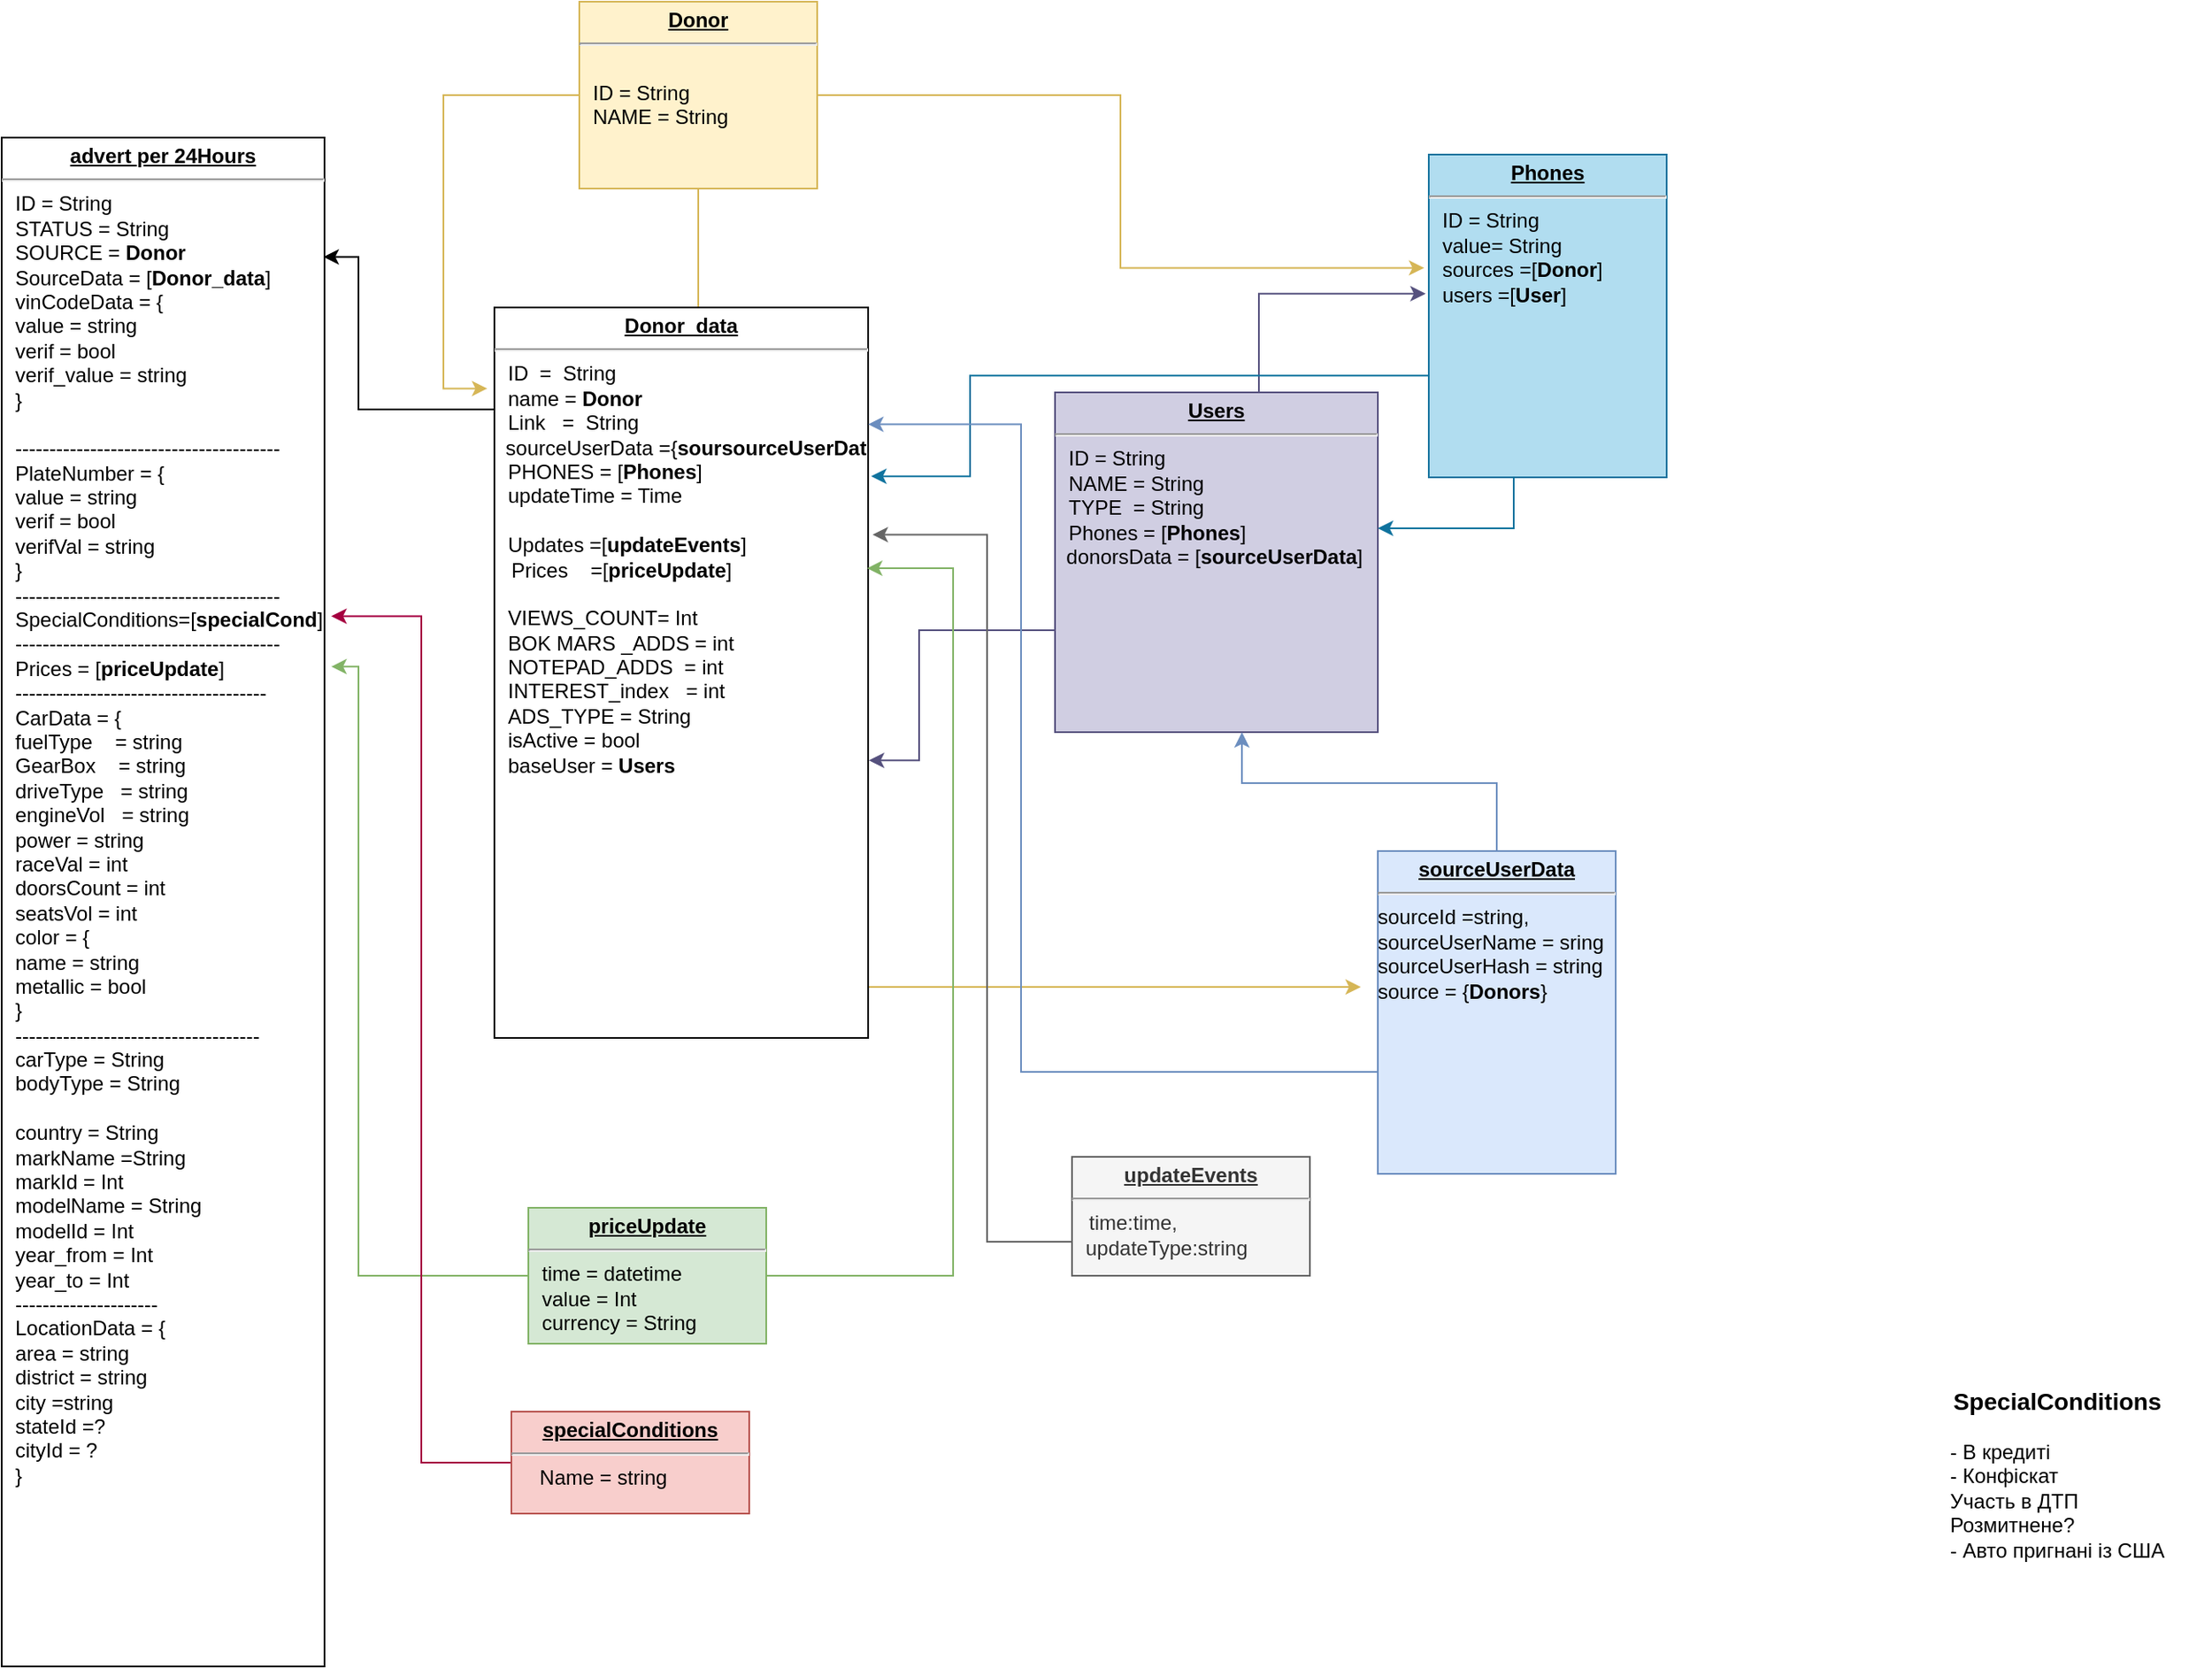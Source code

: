 <mxfile version="18.0.1" type="github">
  <diagram name="Page-1" id="a7904f86-f2b4-8e86-fa97-74104820619b">
    <mxGraphModel dx="1811" dy="1230" grid="1" gridSize="10" guides="1" tooltips="1" connect="1" arrows="1" fold="1" page="1" pageScale="1" pageWidth="1100" pageHeight="850" background="none" math="0" shadow="0">
      <root>
        <mxCell id="0" />
        <mxCell id="1" parent="0" />
        <mxCell id="24794b860abc3c2d-1" value="&lt;p style=&quot;margin: 0px ; margin-top: 4px ; text-align: center ; text-decoration: underline&quot;&gt;&lt;b&gt;advert per 24Hours&lt;/b&gt;&lt;br&gt;&lt;/p&gt;&lt;hr&gt;&lt;p style=&quot;margin: 0px ; margin-left: 8px&quot;&gt;ID = String&lt;/p&gt;&lt;p style=&quot;margin: 0px ; margin-left: 8px&quot;&gt;STATUS = String&lt;br&gt;SOURCE = &lt;b&gt;Donor&lt;/b&gt;&lt;br&gt;SourceData = [&lt;b&gt;Donor_data&lt;/b&gt;]&lt;br&gt;&lt;/p&gt;&lt;p style=&quot;margin: 0px ; margin-left: 8px&quot;&gt;vinCodeData = {&lt;/p&gt;&lt;p style=&quot;margin: 0px ; margin-left: 8px&quot;&gt;&lt;span&gt; &lt;span&gt; &lt;/span&gt;value = string&lt;br&gt;&lt;span&gt; &lt;/span&gt;&lt;span&gt; &lt;/span&gt;verif   = bool&lt;/span&gt;&lt;/p&gt;&lt;p style=&quot;margin: 0px ; margin-left: 8px&quot;&gt;&lt;span&gt;&lt;span&gt; &lt;/span&gt;verif_value = string&lt;br&gt;&lt;/span&gt;&lt;/p&gt;&lt;p style=&quot;margin: 0px ; margin-left: 8px&quot;&gt;&lt;span&gt;&lt;span&gt; &lt;/span&gt;&lt;span&gt; &lt;/span&gt;}&lt;/span&gt;&lt;/p&gt;&lt;p style=&quot;margin: 0px ; margin-left: 8px&quot;&gt;&lt;br&gt;&lt;/p&gt;&lt;p style=&quot;margin: 0px ; margin-left: 8px&quot;&gt;&lt;span&gt;---------------------------------------&lt;br&gt;&lt;/span&gt;&lt;/p&gt;&lt;p style=&quot;margin: 0px ; margin-left: 8px&quot;&gt;PlateNumber = {&lt;/p&gt;&lt;p style=&quot;margin: 0px ; margin-left: 8px&quot;&gt;&lt;span&gt; &lt;/span&gt;value = string&lt;br&gt;&lt;span&gt; &lt;/span&gt;verif = bool&lt;br&gt;&lt;span&gt; &lt;/span&gt;verifVal = string&lt;br&gt;&lt;/p&gt;&lt;p style=&quot;margin: 0px ; margin-left: 8px&quot;&gt;&lt;span&gt; &lt;/span&gt;}&lt;/p&gt;&lt;p style=&quot;margin: 0px ; margin-left: 8px&quot;&gt;---------------------------------------&lt;br&gt;&lt;/p&gt;&lt;p style=&quot;margin: 0px 0px 0px 8px&quot;&gt;SpecialСonditions=[&lt;b&gt;specialCond&lt;/b&gt;]&lt;/p&gt;&lt;p style=&quot;margin: 0px ; margin-left: 8px&quot;&gt;---------------------------------------&lt;br&gt;&lt;/p&gt;&lt;p style=&quot;margin: 0px ; margin-left: 8px&quot;&gt;Prices = [&lt;b&gt;priceUpdate&lt;/b&gt;]&lt;br&gt;&lt;/p&gt;&lt;p style=&quot;margin: 0px ; margin-left: 8px&quot;&gt;-------------------------------------&lt;/p&gt;&lt;p style=&quot;margin: 0px ; margin-left: 8px&quot;&gt;CarData = {&lt;/p&gt;&lt;p style=&quot;margin: 0px ; margin-left: 8px&quot;&gt;&lt;span&gt; &lt;/span&gt;fuelType&amp;nbsp;&amp;nbsp;&amp;nbsp; = string&lt;/p&gt;&lt;p style=&quot;margin: 0px ; margin-left: 8px&quot;&gt;GearBox&amp;nbsp;&amp;nbsp;&amp;nbsp; = string&lt;/p&gt;&lt;p style=&quot;margin: 0px ; margin-left: 8px&quot;&gt;driveType&amp;nbsp;&amp;nbsp; = string&lt;/p&gt;&lt;p style=&quot;margin: 0px ; margin-left: 8px&quot;&gt;engineVol&amp;nbsp;&amp;nbsp; = string&lt;/p&gt;&lt;p style=&quot;margin: 0px ; margin-left: 8px&quot;&gt;power = string&lt;br&gt;&lt;/p&gt;&lt;p style=&quot;margin: 0px ; margin-left: 8px&quot;&gt;raceVal = int&lt;/p&gt;&lt;p style=&quot;margin: 0px ; margin-left: 8px&quot;&gt;doorsCount = int&lt;/p&gt;&lt;p style=&quot;margin: 0px ; margin-left: 8px&quot;&gt;seatsVol = int&lt;/p&gt;&lt;p style=&quot;margin: 0px ; margin-left: 8px&quot;&gt;color = {&lt;/p&gt;&lt;p style=&quot;margin: 0px ; margin-left: 8px&quot;&gt;name = string&lt;/p&gt;&lt;p style=&quot;margin: 0px ; margin-left: 8px&quot;&gt;metallic = bool&lt;br&gt;&lt;/p&gt;&lt;p style=&quot;margin: 0px ; margin-left: 8px&quot;&gt;}&lt;/p&gt;&lt;p style=&quot;margin: 0px ; margin-left: 8px&quot;&gt;------------------------------------&lt;/p&gt;&lt;p style=&quot;margin: 0px ; margin-left: 8px&quot;&gt;&lt;span style=&quot;background-color: rgb(255 , 255 , 255)&quot;&gt;carType = String&lt;/span&gt;&lt;/p&gt;&lt;p style=&quot;margin: 0px ; margin-left: 8px&quot;&gt;bodyType = String&lt;/p&gt;&lt;p style=&quot;margin: 0px ; margin-left: 8px&quot;&gt;&lt;br&gt;&lt;/p&gt;&lt;p style=&quot;margin: 0px ; margin-left: 8px&quot;&gt;country = String&lt;/p&gt;&lt;p style=&quot;margin: 0px ; margin-left: 8px&quot;&gt;markName =String&lt;/p&gt;&lt;p style=&quot;margin: 0px ; margin-left: 8px&quot;&gt;markId = Int&lt;/p&gt;&lt;p style=&quot;margin: 0px ; margin-left: 8px&quot;&gt;modelName = String&lt;/p&gt;&lt;p style=&quot;margin: 0px ; margin-left: 8px&quot;&gt;modelId = Int&lt;/p&gt;&lt;p style=&quot;margin: 0px ; margin-left: 8px&quot;&gt;year_from = Int&lt;/p&gt;&lt;p style=&quot;margin: 0px ; margin-left: 8px&quot;&gt;year_to = Int&lt;/p&gt;&lt;p style=&quot;margin: 0px ; margin-left: 8px&quot;&gt;&lt;span&gt; &lt;/span&gt;---------------------&lt;/p&gt;&lt;p style=&quot;margin: 0px ; margin-left: 8px&quot;&gt;LocationData = {&lt;/p&gt;&lt;p style=&quot;margin: 0px ; margin-left: 8px&quot;&gt;area = string&lt;br&gt;&lt;/p&gt;&lt;p style=&quot;margin: 0px ; margin-left: 8px&quot;&gt;district = string&lt;/p&gt;&lt;p style=&quot;margin: 0px ; margin-left: 8px&quot;&gt;city =string&lt;/p&gt;&lt;p style=&quot;margin: 0px ; margin-left: 8px&quot;&gt;stateId =?&lt;/p&gt;&lt;p style=&quot;margin: 0px ; margin-left: 8px&quot;&gt;cityId = ?&lt;/p&gt;&lt;p style=&quot;margin: 0px ; margin-left: 8px&quot;&gt;}&lt;/p&gt;&lt;p style=&quot;margin: 0px ; margin-left: 8px&quot;&gt;&lt;br&gt;&lt;/p&gt;&lt;p style=&quot;margin: 0px ; margin-left: 8px&quot;&gt;&lt;br&gt;&lt;/p&gt;&lt;p style=&quot;margin: 0px ; margin-left: 8px&quot;&gt;&lt;br&gt;&lt;/p&gt;&lt;p style=&quot;margin: 0px ; margin-left: 8px&quot;&gt;&lt;br&gt;&lt;/p&gt;&lt;p style=&quot;margin: 0px ; margin-left: 8px&quot;&gt;&lt;br&gt;&lt;/p&gt;&lt;p style=&quot;margin: 0px ; margin-left: 8px&quot;&gt;&lt;br&gt;&lt;/p&gt;" style="verticalAlign=top;align=left;overflow=fill;fontSize=12;fontFamily=Helvetica;html=1;rounded=0;shadow=0;comic=0;labelBackgroundColor=none;strokeWidth=1" parent="1" vertex="1">
          <mxGeometry x="-260" y="-360" width="190" height="900" as="geometry" />
        </mxCell>
        <mxCell id="nhno9NxQIb300grrD1jO-25" value="" style="edgeStyle=elbowEdgeStyle;rounded=0;orthogonalLoop=1;jettySize=auto;html=1;fontSize=12;entryX=-0.013;entryY=0.431;entryDx=0;entryDy=0;entryPerimeter=0;fillColor=#d0cee2;strokeColor=#56517e;" parent="1" source="24794b860abc3c2d-17" target="_MbS539FBpBQaepYveTc-13" edge="1">
          <mxGeometry relative="1" as="geometry">
            <mxPoint x="455" y="-290" as="targetPoint" />
            <Array as="points">
              <mxPoint x="480" y="-220" />
            </Array>
          </mxGeometry>
        </mxCell>
        <mxCell id="nhno9NxQIb300grrD1jO-29" value="" style="edgeStyle=elbowEdgeStyle;rounded=0;orthogonalLoop=1;jettySize=auto;html=1;fontSize=12;entryX=1.002;entryY=0.62;entryDx=0;entryDy=0;entryPerimeter=0;fillColor=#d0cee2;strokeColor=#56517e;" parent="1" source="24794b860abc3c2d-17" target="iJOecmcDZauGZsiT4Fyy-1" edge="1">
          <mxGeometry relative="1" as="geometry">
            <Array as="points">
              <mxPoint x="280" y="-70" />
              <mxPoint x="260" y="10" />
              <mxPoint x="270" y="10" />
            </Array>
          </mxGeometry>
        </mxCell>
        <mxCell id="24794b860abc3c2d-17" value="&lt;p style=&quot;margin: 0px ; margin-top: 4px ; text-align: center ; text-decoration: underline&quot;&gt;&lt;b&gt;Users&lt;/b&gt;&lt;br&gt;&lt;/p&gt;&lt;hr&gt;&lt;p style=&quot;margin: 0px ; margin-left: 8px&quot;&gt;ID = String&lt;/p&gt;&lt;p style=&quot;margin: 0px ; margin-left: 8px&quot;&gt;NAME = String&lt;/p&gt;&lt;p style=&quot;margin: 0px ; margin-left: 8px&quot;&gt;TYPE&amp;nbsp; = String&lt;/p&gt;&lt;p style=&quot;margin: 0px ; margin-left: 8px&quot;&gt;Phones = [&lt;b&gt;Phones&lt;/b&gt;]&lt;br&gt;&lt;/p&gt;&amp;nbsp; donorsData = [&lt;b&gt;sourceUserData&lt;/b&gt;]&lt;br&gt;&lt;p style=&quot;margin: 0px ; margin-left: 8px&quot;&gt;&lt;br&gt;&lt;/p&gt;" style="verticalAlign=top;align=left;overflow=fill;fontSize=12;fontFamily=Helvetica;html=1;rounded=0;shadow=0;comic=0;labelBackgroundColor=none;strokeWidth=1;fillColor=#d0cee2;strokeColor=#56517e;" parent="1" vertex="1">
          <mxGeometry x="360" y="-210" width="190" height="200" as="geometry" />
        </mxCell>
        <mxCell id="nhno9NxQIb300grrD1jO-19" value="" style="edgeStyle=elbowEdgeStyle;rounded=0;orthogonalLoop=1;jettySize=auto;html=1;fontSize=12;entryX=-0.019;entryY=0.111;entryDx=0;entryDy=0;entryPerimeter=0;fillColor=#fff2cc;strokeColor=#d6b656;" parent="1" source="24794b860abc3c2d-18" target="iJOecmcDZauGZsiT4Fyy-1" edge="1">
          <mxGeometry relative="1" as="geometry">
            <mxPoint x="20" y="-200" as="targetPoint" />
            <Array as="points">
              <mxPoint y="-290" />
            </Array>
          </mxGeometry>
        </mxCell>
        <mxCell id="nhno9NxQIb300grrD1jO-23" value="" style="edgeStyle=elbowEdgeStyle;rounded=0;orthogonalLoop=1;jettySize=auto;html=1;fontSize=12;entryX=-0.019;entryY=0.351;entryDx=0;entryDy=0;entryPerimeter=0;fillColor=#fff2cc;strokeColor=#d6b656;" parent="1" source="24794b860abc3c2d-18" target="_MbS539FBpBQaepYveTc-13" edge="1">
          <mxGeometry relative="1" as="geometry">
            <mxPoint x="300" y="-385" as="targetPoint" />
          </mxGeometry>
        </mxCell>
        <mxCell id="nhno9NxQIb300grrD1jO-26" value="" style="edgeStyle=elbowEdgeStyle;rounded=0;orthogonalLoop=1;jettySize=auto;html=1;fontSize=12;elbow=vertical;fillColor=#fff2cc;strokeColor=#d6b656;" parent="1" source="24794b860abc3c2d-18" edge="1">
          <mxGeometry relative="1" as="geometry">
            <mxPoint x="540" y="140" as="targetPoint" />
            <Array as="points">
              <mxPoint x="540" y="140" />
            </Array>
          </mxGeometry>
        </mxCell>
        <mxCell id="24794b860abc3c2d-18" value="&lt;p style=&quot;margin: 0px ; margin-top: 4px ; text-align: center ; text-decoration: underline&quot;&gt;&lt;b&gt;Donor&lt;/b&gt;&lt;br&gt;&lt;/p&gt;&lt;hr&gt;&lt;p style=&quot;margin: 0px ; margin-left: 8px&quot;&gt;&lt;br&gt;ID = String&lt;/p&gt;&lt;p style=&quot;margin: 0px ; margin-left: 8px&quot;&gt;NAME = String&lt;br&gt;&lt;/p&gt;" style="verticalAlign=top;align=left;overflow=fill;fontSize=12;fontFamily=Helvetica;html=1;rounded=0;shadow=0;comic=0;labelBackgroundColor=none;strokeWidth=1;fillColor=#fff2cc;strokeColor=#d6b656;" parent="1" vertex="1">
          <mxGeometry x="80" y="-440" width="140" height="110" as="geometry" />
        </mxCell>
        <mxCell id="nhno9NxQIb300grrD1jO-13" value="" style="edgeStyle=elbowEdgeStyle;rounded=0;orthogonalLoop=1;jettySize=auto;html=1;entryX=0.997;entryY=0.078;entryDx=0;entryDy=0;entryPerimeter=0;" parent="1" source="iJOecmcDZauGZsiT4Fyy-1" target="24794b860abc3c2d-1" edge="1">
          <mxGeometry relative="1" as="geometry">
            <mxPoint x="-70" y="-190" as="targetPoint" />
            <Array as="points">
              <mxPoint x="-50" y="-200" />
              <mxPoint x="10" y="-140" />
              <mxPoint x="-40" y="-200" />
              <mxPoint x="-250" y="50" />
            </Array>
          </mxGeometry>
        </mxCell>
        <mxCell id="iJOecmcDZauGZsiT4Fyy-1" value="&lt;p style=&quot;margin: 0px ; margin-top: 4px ; text-align: center ; text-decoration: underline&quot;&gt;&lt;b&gt;Donor_data&lt;/b&gt;&lt;/p&gt;&lt;hr&gt;&lt;p style=&quot;margin: 0px ; margin-left: 8px&quot;&gt;ID&amp;nbsp; =&amp;nbsp; String&lt;/p&gt;&lt;p style=&quot;margin: 0px ; margin-left: 8px&quot;&gt;name = &lt;b&gt;Donor&lt;/b&gt;&lt;/p&gt;&lt;p style=&quot;margin: 0px ; margin-left: 8px&quot;&gt;Link &amp;nbsp; =&amp;nbsp; String&lt;/p&gt;&amp;nbsp; sourceUserData ={&lt;b&gt;sour&lt;/b&gt;&lt;b&gt;&lt;b&gt;sourceUserData&lt;/b&gt;ceData&lt;/b&gt;}&lt;br&gt;&lt;p style=&quot;margin: 0px ; margin-left: 8px&quot;&gt;PHONES = [&lt;b&gt;Phones&lt;/b&gt;]&lt;br&gt;&lt;/p&gt;&lt;p style=&quot;margin: 0px ; margin-left: 8px&quot;&gt;updateTime = Time&lt;/p&gt;&lt;p style=&quot;margin: 0px ; margin-left: 8px&quot;&gt;&lt;br&gt;&lt;/p&gt;&lt;p style=&quot;margin: 0px ; margin-left: 8px&quot;&gt;Updates =[&lt;b&gt;updateEvents&lt;/b&gt;]&lt;br&gt;&lt;/p&gt;&amp;nbsp;&amp;nbsp; Prices&amp;nbsp;&amp;nbsp;&amp;nbsp; =[&lt;b&gt;priceUpdate&lt;/b&gt;]&lt;p style=&quot;margin: 0px ; margin-left: 8px&quot;&gt;&lt;br&gt;&lt;/p&gt;&lt;p style=&quot;margin: 0px ; margin-left: 8px&quot;&gt;VIEWS_COUNT= Int&lt;/p&gt;&lt;p style=&quot;margin: 0px ; margin-left: 8px&quot;&gt;BOK MARS _ADDS = int&lt;/p&gt;&lt;p style=&quot;margin: 0px ; margin-left: 8px&quot;&gt;NOTEPAD_ADDS&amp;nbsp; = int&lt;/p&gt;&lt;p style=&quot;margin: 0px ; margin-left: 8px&quot;&gt;INTEREST_index&amp;nbsp;&amp;nbsp; = int&lt;br&gt;ADS_TYPE = String&lt;/p&gt;&lt;p style=&quot;margin: 0px ; margin-left: 8px&quot;&gt;isActive = bool&lt;/p&gt;&lt;p style=&quot;margin: 0px ; margin-left: 8px&quot;&gt;baseUser = &lt;b&gt;Users&lt;/b&gt;&lt;br&gt;&lt;/p&gt;&lt;p style=&quot;margin: 0px ; margin-left: 8px&quot;&gt;&lt;br&gt;&lt;/p&gt;" style="verticalAlign=top;align=left;overflow=fill;fontSize=12;fontFamily=Helvetica;html=1;rounded=0;shadow=0;comic=0;labelBackgroundColor=none;strokeWidth=1" parent="1" vertex="1">
          <mxGeometry x="30" y="-260" width="220" height="430" as="geometry" />
        </mxCell>
        <mxCell id="_MbS539FBpBQaepYveTc-11" value="&lt;h3&gt;SpecialСonditions&lt;/h3&gt;&lt;div align=&quot;left&quot;&gt;- В кредиті&lt;br&gt;- Конфіскат&lt;br&gt;Участь в ДТП&lt;br&gt;Розмитнене?&lt;br&gt;- Авто пригнані із США&lt;br&gt;&lt;/div&gt;" style="text;html=1;strokeColor=none;fillColor=none;align=center;verticalAlign=middle;whiteSpace=wrap;rounded=0;" parent="1" vertex="1">
          <mxGeometry x="860" y="336.5" width="180" height="167" as="geometry" />
        </mxCell>
        <mxCell id="nhno9NxQIb300grrD1jO-24" value="" style="edgeStyle=elbowEdgeStyle;rounded=0;orthogonalLoop=1;jettySize=auto;html=1;fontSize=12;entryX=1;entryY=0.4;entryDx=0;entryDy=0;entryPerimeter=0;fillColor=#b1ddf0;strokeColor=#10739e;" parent="1" source="_MbS539FBpBQaepYveTc-13" target="24794b860abc3c2d-17" edge="1">
          <mxGeometry relative="1" as="geometry">
            <mxPoint x="650" y="-80" as="targetPoint" />
            <Array as="points">
              <mxPoint x="630" y="-90" />
            </Array>
          </mxGeometry>
        </mxCell>
        <mxCell id="nhno9NxQIb300grrD1jO-28" value="" style="edgeStyle=elbowEdgeStyle;rounded=0;orthogonalLoop=1;jettySize=auto;html=1;fontSize=12;entryX=1.008;entryY=0.231;entryDx=0;entryDy=0;entryPerimeter=0;exitX=0.013;exitY=0.685;exitDx=0;exitDy=0;exitPerimeter=0;fillColor=#b1ddf0;strokeColor=#10739e;" parent="1" source="_MbS539FBpBQaepYveTc-13" target="iJOecmcDZauGZsiT4Fyy-1" edge="1">
          <mxGeometry relative="1" as="geometry">
            <mxPoint x="270" y="-160" as="targetPoint" />
            <Array as="points">
              <mxPoint x="310" y="-210" />
              <mxPoint x="260" y="-160" />
            </Array>
          </mxGeometry>
        </mxCell>
        <mxCell id="_MbS539FBpBQaepYveTc-13" value="&lt;p style=&quot;margin: 0px ; margin-top: 4px ; text-align: center ; text-decoration: underline&quot;&gt;&lt;b&gt;Phones&lt;/b&gt;&lt;br&gt;&lt;/p&gt;&lt;hr&gt;&lt;p style=&quot;margin: 0px ; margin-left: 8px&quot;&gt;ID = String&lt;/p&gt;&lt;p style=&quot;margin: 0px ; margin-left: 8px&quot;&gt;value= String&lt;/p&gt;&lt;p style=&quot;margin: 0px ; margin-left: 8px&quot;&gt;sources =[&lt;b&gt;Donor&lt;/b&gt;]&lt;/p&gt;&lt;p style=&quot;margin: 0px ; margin-left: 8px&quot;&gt;users =[&lt;b&gt;User&lt;/b&gt;] &lt;br&gt;&lt;/p&gt;&lt;br&gt;&lt;p style=&quot;margin: 0px ; margin-left: 8px&quot;&gt;&lt;br&gt;&lt;/p&gt;&lt;br&gt;&lt;p style=&quot;margin: 0px ; margin-left: 8px&quot;&gt;&lt;br&gt;&lt;/p&gt;" style="verticalAlign=top;align=left;overflow=fill;fontSize=12;fontFamily=Helvetica;html=1;rounded=0;shadow=0;comic=0;labelBackgroundColor=none;strokeWidth=1;fillColor=#b1ddf0;strokeColor=#10739e;" parent="1" vertex="1">
          <mxGeometry x="580" y="-350" width="140" height="190" as="geometry" />
        </mxCell>
        <mxCell id="nhno9NxQIb300grrD1jO-2" value="" style="edgeStyle=orthogonalEdgeStyle;rounded=0;orthogonalLoop=1;jettySize=auto;html=1;fillColor=#dae8fc;strokeColor=#6c8ebf;" parent="1" source="nhno9NxQIb300grrD1jO-1" target="24794b860abc3c2d-17" edge="1">
          <mxGeometry relative="1" as="geometry">
            <Array as="points">
              <mxPoint x="620" y="20" />
              <mxPoint x="470" y="20" />
            </Array>
          </mxGeometry>
        </mxCell>
        <mxCell id="nhno9NxQIb300grrD1jO-11" value="" style="edgeStyle=elbowEdgeStyle;rounded=0;orthogonalLoop=1;jettySize=auto;html=1;entryX=1;entryY=0.16;entryDx=0;entryDy=0;entryPerimeter=0;fillColor=#dae8fc;strokeColor=#6c8ebf;" parent="1" source="nhno9NxQIb300grrD1jO-1" target="iJOecmcDZauGZsiT4Fyy-1" edge="1">
          <mxGeometry relative="1" as="geometry">
            <mxPoint x="470" y="155" as="targetPoint" />
            <Array as="points">
              <mxPoint x="340" y="190" />
              <mxPoint x="310" y="60" />
              <mxPoint x="260" y="-190" />
              <mxPoint x="270" y="-190" />
              <mxPoint x="340" y="120" />
            </Array>
          </mxGeometry>
        </mxCell>
        <mxCell id="nhno9NxQIb300grrD1jO-1" value="&lt;p style=&quot;margin: 0px ; margin-top: 4px ; text-align: center ; text-decoration: underline&quot;&gt;&lt;b&gt;sourceUserData&lt;/b&gt;&lt;br&gt;&lt;/p&gt;&lt;hr&gt;&lt;div&gt;sourceId =string,&lt;/div&gt;&lt;div&gt;sourceUserName = sring&lt;/div&gt;&lt;div&gt;sourceUserHash = string&lt;/div&gt;&lt;div&gt;source = {&lt;b&gt;Donors&lt;/b&gt;}&lt;br&gt;&lt;/div&gt;&lt;br&gt;&lt;p style=&quot;margin: 0px ; margin-left: 8px&quot;&gt;&lt;br&gt;&lt;/p&gt;" style="verticalAlign=top;align=left;overflow=fill;fontSize=12;fontFamily=Helvetica;html=1;rounded=0;shadow=0;comic=0;labelBackgroundColor=none;strokeWidth=1;fillColor=#dae8fc;strokeColor=#6c8ebf;" parent="1" vertex="1">
          <mxGeometry x="550" y="60" width="140" height="190" as="geometry" />
        </mxCell>
        <mxCell id="nhno9NxQIb300grrD1jO-6" value="" style="edgeStyle=elbowEdgeStyle;rounded=0;orthogonalLoop=1;jettySize=auto;html=1;entryX=0.997;entryY=0.357;entryDx=0;entryDy=0;entryPerimeter=0;fillColor=#d5e8d4;strokeColor=#82b366;" parent="1" source="nhno9NxQIb300grrD1jO-4" target="iJOecmcDZauGZsiT4Fyy-1" edge="1">
          <mxGeometry relative="1" as="geometry">
            <mxPoint x="610" y="550" as="targetPoint" />
            <Array as="points">
              <mxPoint x="300" y="310" />
              <mxPoint x="320" />
            </Array>
          </mxGeometry>
        </mxCell>
        <mxCell id="nhno9NxQIb300grrD1jO-20" value="" style="edgeStyle=elbowEdgeStyle;rounded=0;orthogonalLoop=1;jettySize=auto;html=1;fontSize=12;entryX=1.021;entryY=0.346;entryDx=0;entryDy=0;entryPerimeter=0;fillColor=#d5e8d4;strokeColor=#82b366;" parent="1" source="nhno9NxQIb300grrD1jO-4" target="24794b860abc3c2d-1" edge="1">
          <mxGeometry relative="1" as="geometry">
            <mxPoint x="-60" y="-80" as="targetPoint" />
            <Array as="points">
              <mxPoint x="-50" y="-40" />
              <mxPoint x="-30" y="-70" />
            </Array>
          </mxGeometry>
        </mxCell>
        <mxCell id="nhno9NxQIb300grrD1jO-4" value="&lt;p style=&quot;margin: 0px ; margin-top: 4px ; text-align: center ; text-decoration: underline&quot;&gt;&lt;b&gt;priceUpdate&lt;/b&gt;&lt;br&gt;&lt;/p&gt;&lt;hr&gt;&lt;div&gt;&lt;p style=&quot;margin: 0px ; margin-left: 8px&quot;&gt;time = datetime&lt;/p&gt;&lt;p style=&quot;margin: 0px ; margin-left: 8px&quot;&gt;value = Int&lt;/p&gt;&lt;p style=&quot;margin: 0px ; margin-left: 8px&quot;&gt;currency = String&lt;br&gt;&lt;/p&gt;&lt;br&gt;&lt;/div&gt;&lt;br&gt;&lt;p style=&quot;margin: 0px ; margin-left: 8px&quot;&gt;&lt;br&gt;&lt;/p&gt;" style="verticalAlign=top;align=left;overflow=fill;fontSize=12;fontFamily=Helvetica;html=1;rounded=0;shadow=0;comic=0;labelBackgroundColor=none;strokeWidth=1;fillColor=#d5e8d4;strokeColor=#82b366;" parent="1" vertex="1">
          <mxGeometry x="50" y="270" width="140" height="80" as="geometry" />
        </mxCell>
        <mxCell id="nhno9NxQIb300grrD1jO-10" value="" style="edgeStyle=elbowEdgeStyle;rounded=0;orthogonalLoop=1;jettySize=auto;html=1;entryX=1.012;entryY=0.311;entryDx=0;entryDy=0;entryPerimeter=0;fillColor=#f5f5f5;strokeColor=#666666;" parent="1" source="nhno9NxQIb300grrD1jO-7" target="iJOecmcDZauGZsiT4Fyy-1" edge="1">
          <mxGeometry relative="1" as="geometry">
            <mxPoint x="620" y="540" as="targetPoint" />
            <Array as="points">
              <mxPoint x="320" y="290" />
              <mxPoint x="330" y="50" />
            </Array>
          </mxGeometry>
        </mxCell>
        <mxCell id="nhno9NxQIb300grrD1jO-7" value="&lt;p style=&quot;margin: 0px ; margin-top: 4px ; text-align: center ; text-decoration: underline&quot;&gt;&lt;b&gt;updateEvents&lt;/b&gt;&lt;br&gt;&lt;/p&gt;&lt;hr&gt;&lt;div&gt;&amp;nbsp;&amp;nbsp; time:time,&lt;p style=&quot;margin: 0px ; margin-left: 8px&quot;&gt;&lt;span&gt; &lt;/span&gt;&lt;span&gt; &lt;/span&gt;&lt;span&gt; &lt;/span&gt;updateType:string&lt;/p&gt;&lt;/div&gt;&lt;br&gt;&lt;p style=&quot;margin: 0px ; margin-left: 8px&quot;&gt;&lt;br&gt;&lt;/p&gt;" style="verticalAlign=top;align=left;overflow=fill;fontSize=12;fontFamily=Helvetica;html=1;rounded=0;shadow=0;comic=0;labelBackgroundColor=none;strokeWidth=1;fillColor=#f5f5f5;fontColor=#333333;strokeColor=#666666;" parent="1" vertex="1">
          <mxGeometry x="370" y="240" width="140" height="70" as="geometry" />
        </mxCell>
        <mxCell id="nhno9NxQIb300grrD1jO-22" value="" style="edgeStyle=elbowEdgeStyle;rounded=0;orthogonalLoop=1;jettySize=auto;html=1;fontSize=12;entryX=1.021;entryY=0.313;entryDx=0;entryDy=0;entryPerimeter=0;fillColor=#d80073;strokeColor=#A50040;" parent="1" source="nhno9NxQIb300grrD1jO-17" target="24794b860abc3c2d-1" edge="1">
          <mxGeometry relative="1" as="geometry">
            <mxPoint x="-30" y="410" as="targetPoint" />
          </mxGeometry>
        </mxCell>
        <mxCell id="nhno9NxQIb300grrD1jO-17" value="&lt;p style=&quot;margin: 0px ; margin-top: 4px ; text-align: center ; text-decoration: underline&quot;&gt;&lt;b&gt;specialConditions&lt;/b&gt;&lt;br&gt;&lt;/p&gt;&lt;hr&gt;&amp;nbsp;&amp;nbsp;&amp;nbsp;&amp;nbsp; Name = string" style="verticalAlign=top;align=left;overflow=fill;fontSize=12;fontFamily=Helvetica;html=1;rounded=0;shadow=0;comic=0;labelBackgroundColor=none;strokeWidth=1;fillColor=#f8cecc;strokeColor=#b85450;" parent="1" vertex="1">
          <mxGeometry x="40" y="390" width="140" height="60" as="geometry" />
        </mxCell>
      </root>
    </mxGraphModel>
  </diagram>
</mxfile>
